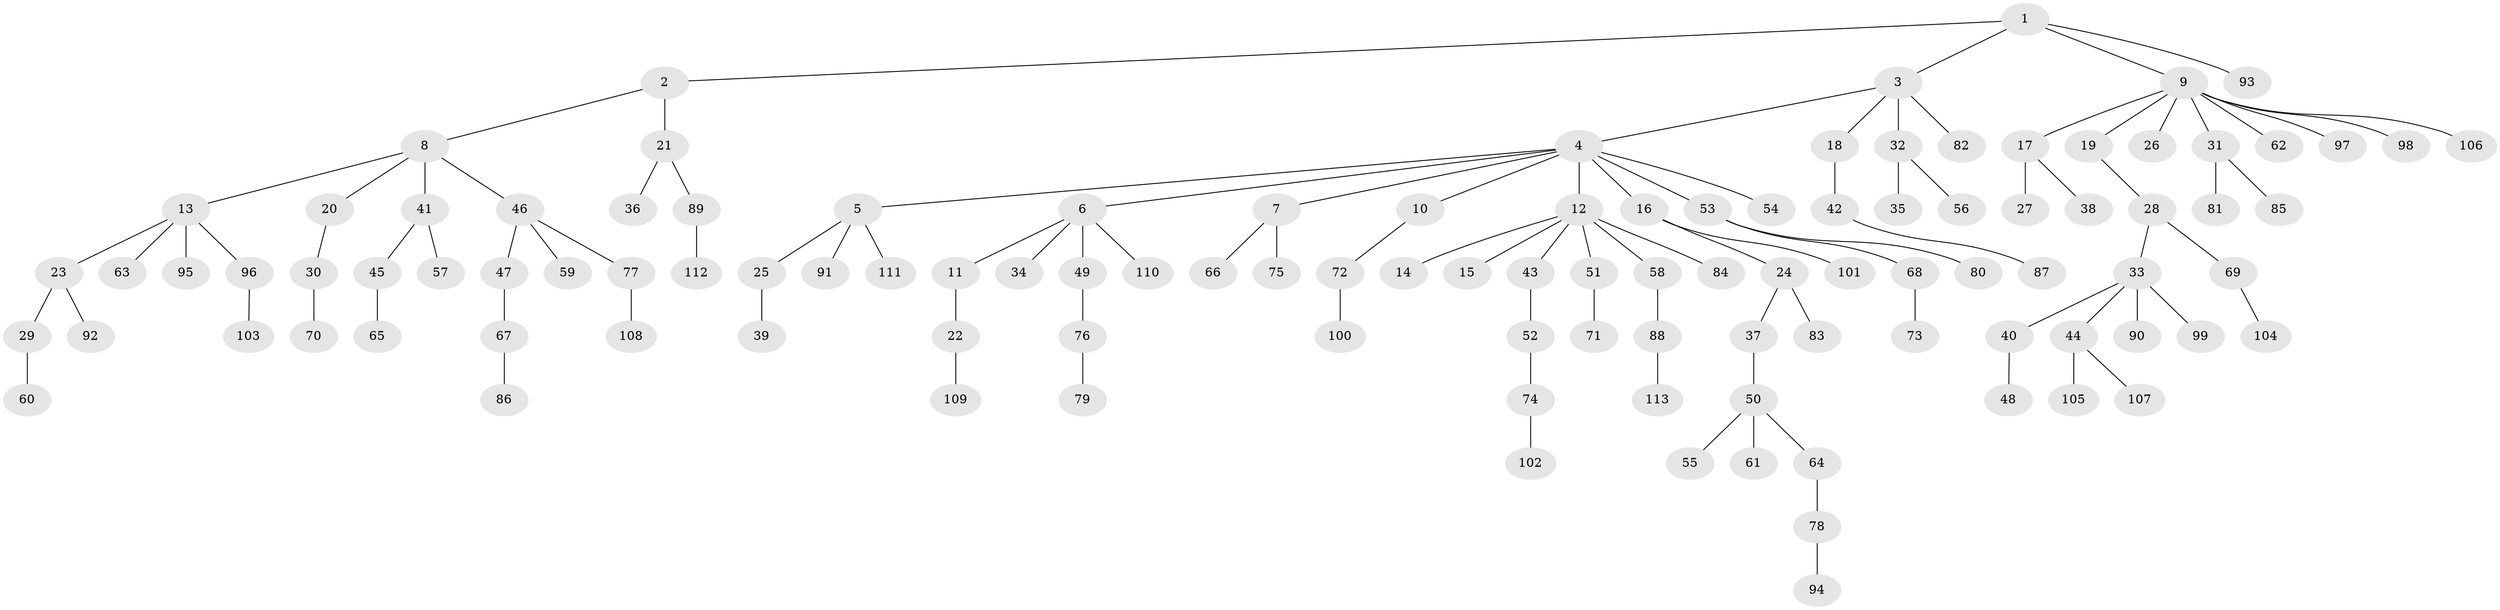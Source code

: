 // coarse degree distribution, {3: 0.08771929824561403, 7: 0.03508771929824561, 5: 0.017543859649122806, 2: 0.21052631578947367, 1: 0.5964912280701754, 8: 0.03508771929824561, 4: 0.017543859649122806}
// Generated by graph-tools (version 1.1) at 2025/48/03/06/25 01:48:57]
// undirected, 113 vertices, 112 edges
graph export_dot {
graph [start="1"]
  node [color=gray90,style=filled];
  1;
  2;
  3;
  4;
  5;
  6;
  7;
  8;
  9;
  10;
  11;
  12;
  13;
  14;
  15;
  16;
  17;
  18;
  19;
  20;
  21;
  22;
  23;
  24;
  25;
  26;
  27;
  28;
  29;
  30;
  31;
  32;
  33;
  34;
  35;
  36;
  37;
  38;
  39;
  40;
  41;
  42;
  43;
  44;
  45;
  46;
  47;
  48;
  49;
  50;
  51;
  52;
  53;
  54;
  55;
  56;
  57;
  58;
  59;
  60;
  61;
  62;
  63;
  64;
  65;
  66;
  67;
  68;
  69;
  70;
  71;
  72;
  73;
  74;
  75;
  76;
  77;
  78;
  79;
  80;
  81;
  82;
  83;
  84;
  85;
  86;
  87;
  88;
  89;
  90;
  91;
  92;
  93;
  94;
  95;
  96;
  97;
  98;
  99;
  100;
  101;
  102;
  103;
  104;
  105;
  106;
  107;
  108;
  109;
  110;
  111;
  112;
  113;
  1 -- 2;
  1 -- 3;
  1 -- 9;
  1 -- 93;
  2 -- 8;
  2 -- 21;
  3 -- 4;
  3 -- 18;
  3 -- 32;
  3 -- 82;
  4 -- 5;
  4 -- 6;
  4 -- 7;
  4 -- 10;
  4 -- 12;
  4 -- 16;
  4 -- 53;
  4 -- 54;
  5 -- 25;
  5 -- 91;
  5 -- 111;
  6 -- 11;
  6 -- 34;
  6 -- 49;
  6 -- 110;
  7 -- 66;
  7 -- 75;
  8 -- 13;
  8 -- 20;
  8 -- 41;
  8 -- 46;
  9 -- 17;
  9 -- 19;
  9 -- 26;
  9 -- 31;
  9 -- 62;
  9 -- 97;
  9 -- 98;
  9 -- 106;
  10 -- 72;
  11 -- 22;
  12 -- 14;
  12 -- 15;
  12 -- 43;
  12 -- 51;
  12 -- 58;
  12 -- 84;
  13 -- 23;
  13 -- 63;
  13 -- 95;
  13 -- 96;
  16 -- 24;
  16 -- 101;
  17 -- 27;
  17 -- 38;
  18 -- 42;
  19 -- 28;
  20 -- 30;
  21 -- 36;
  21 -- 89;
  22 -- 109;
  23 -- 29;
  23 -- 92;
  24 -- 37;
  24 -- 83;
  25 -- 39;
  28 -- 33;
  28 -- 69;
  29 -- 60;
  30 -- 70;
  31 -- 81;
  31 -- 85;
  32 -- 35;
  32 -- 56;
  33 -- 40;
  33 -- 44;
  33 -- 90;
  33 -- 99;
  37 -- 50;
  40 -- 48;
  41 -- 45;
  41 -- 57;
  42 -- 87;
  43 -- 52;
  44 -- 105;
  44 -- 107;
  45 -- 65;
  46 -- 47;
  46 -- 59;
  46 -- 77;
  47 -- 67;
  49 -- 76;
  50 -- 55;
  50 -- 61;
  50 -- 64;
  51 -- 71;
  52 -- 74;
  53 -- 68;
  53 -- 80;
  58 -- 88;
  64 -- 78;
  67 -- 86;
  68 -- 73;
  69 -- 104;
  72 -- 100;
  74 -- 102;
  76 -- 79;
  77 -- 108;
  78 -- 94;
  88 -- 113;
  89 -- 112;
  96 -- 103;
}
